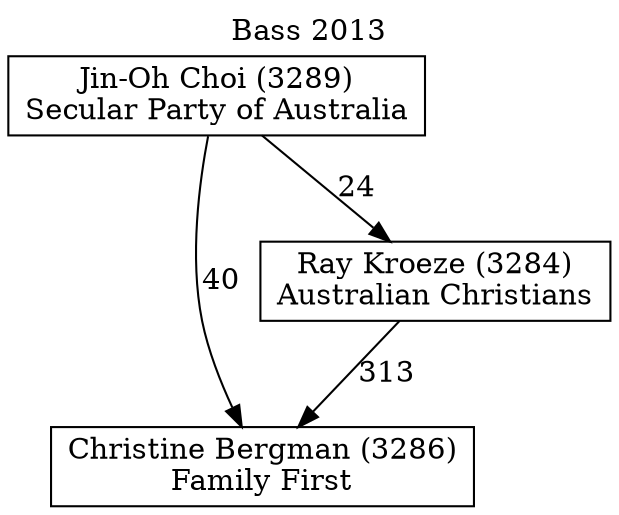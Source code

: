 // House preference flow
digraph "Christine Bergman (3286)_Bass_2013" {
	graph [label="Bass 2013" labelloc=t mclimit=10]
	node [shape=box]
	"Christine Bergman (3286)" [label="Christine Bergman (3286)
Family First"]
	"Ray Kroeze (3284)" [label="Ray Kroeze (3284)
Australian Christians"]
	"Jin-Oh Choi (3289)" [label="Jin-Oh Choi (3289)
Secular Party of Australia"]
	"Ray Kroeze (3284)" -> "Christine Bergman (3286)" [label=313]
	"Jin-Oh Choi (3289)" -> "Ray Kroeze (3284)" [label=24]
	"Jin-Oh Choi (3289)" -> "Christine Bergman (3286)" [label=40]
}
